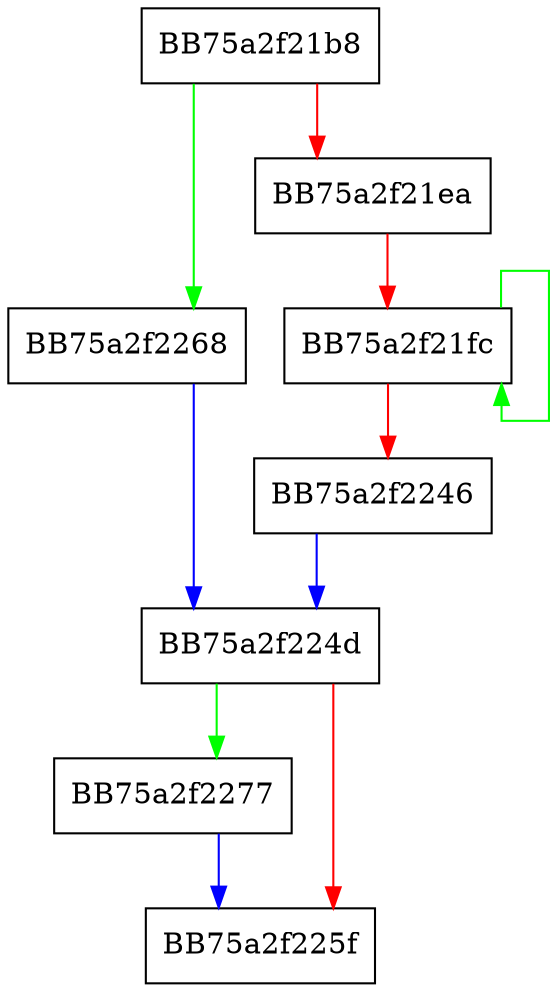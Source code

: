 digraph _Getctype {
  node [shape="box"];
  graph [splines=ortho];
  BB75a2f21b8 -> BB75a2f2268 [color="green"];
  BB75a2f21b8 -> BB75a2f21ea [color="red"];
  BB75a2f21ea -> BB75a2f21fc [color="red"];
  BB75a2f21fc -> BB75a2f21fc [color="green"];
  BB75a2f21fc -> BB75a2f2246 [color="red"];
  BB75a2f2246 -> BB75a2f224d [color="blue"];
  BB75a2f224d -> BB75a2f2277 [color="green"];
  BB75a2f224d -> BB75a2f225f [color="red"];
  BB75a2f2268 -> BB75a2f224d [color="blue"];
  BB75a2f2277 -> BB75a2f225f [color="blue"];
}